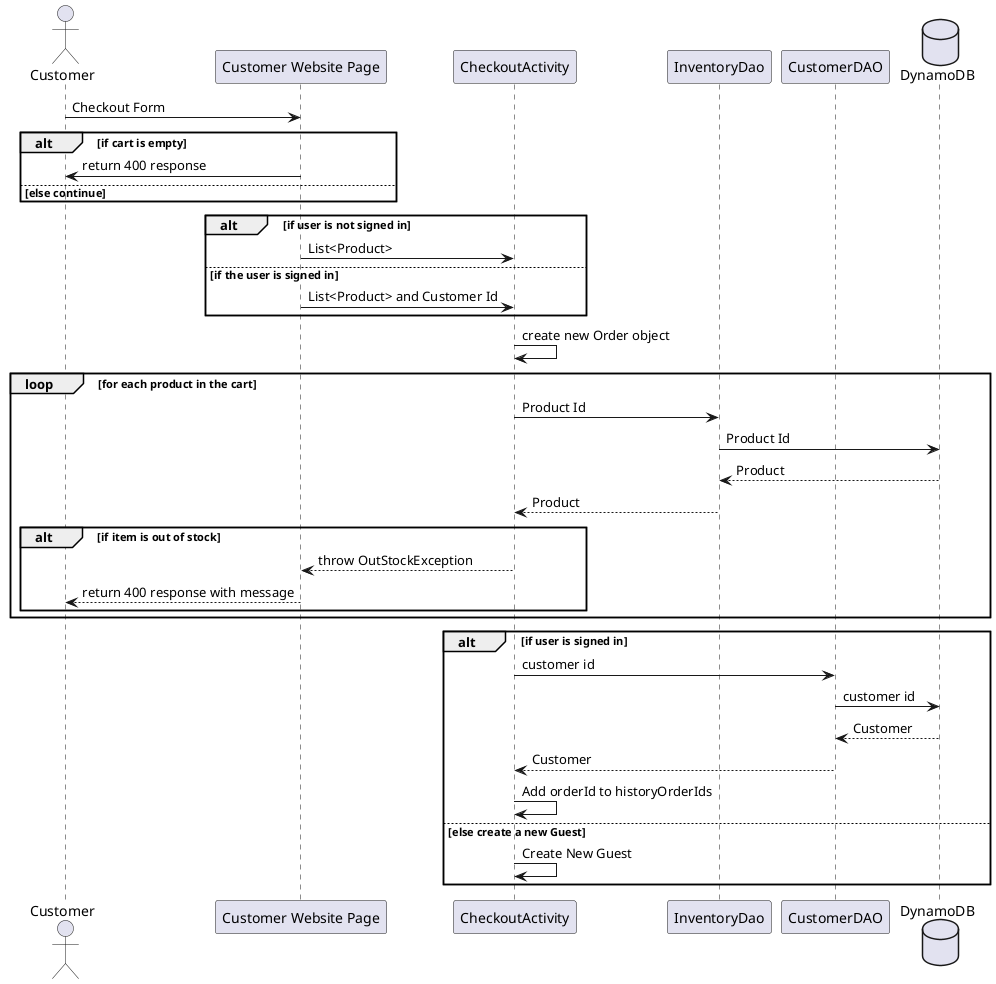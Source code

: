 @startuml
'https://plantuml.com/sequence-diagram

actor "Customer" as client
participant "Customer Website Page" as apiGateway
participant "CheckoutActivity" as checkoutActivity
participant "InventoryDao" as inventoryDao
participant "CustomerDAO" as customerDao
database "DynamoDB" as dynamoDB

client -> apiGateway : Checkout Form
alt if cart is empty
apiGateway -> client : return 400 response
else else continue
end
alt if user is not signed in
apiGateway -> checkoutActivity : List<Product>
else if the user is signed in
apiGateway -> checkoutActivity : List<Product> and Customer Id
end
checkoutActivity -> checkoutActivity : create new Order object
loop for each product in the cart
checkoutActivity -> inventoryDao : Product Id
inventoryDao -> dynamoDB : Product Id
dynamoDB --> inventoryDao : Product
inventoryDao --> checkoutActivity : Product
alt if item is out of stock
checkoutActivity --> apiGateway : throw OutStockException
apiGateway --> client : return 400 response with message
end
end

alt if user is signed in
checkoutActivity -> customerDao : customer id
customerDao -> dynamoDB : customer id
dynamoDB --> customerDao : Customer
customerDao --> checkoutActivity : Customer
checkoutActivity -> checkoutActivity : Add orderId to historyOrderIds
else else create a new Guest
checkoutActivity -> checkoutActivity : Create New Guest
end
'TODO - Finish this diagram
'TODO - Implement a way to -1 from each product quantity and update the dynamoDB
'TODO - Implement a way to check out whether you are a signed in or not
'TODO - discuss if checking out right now just adds the order to customer's the order history and reduces the quantity from a product
@enduml